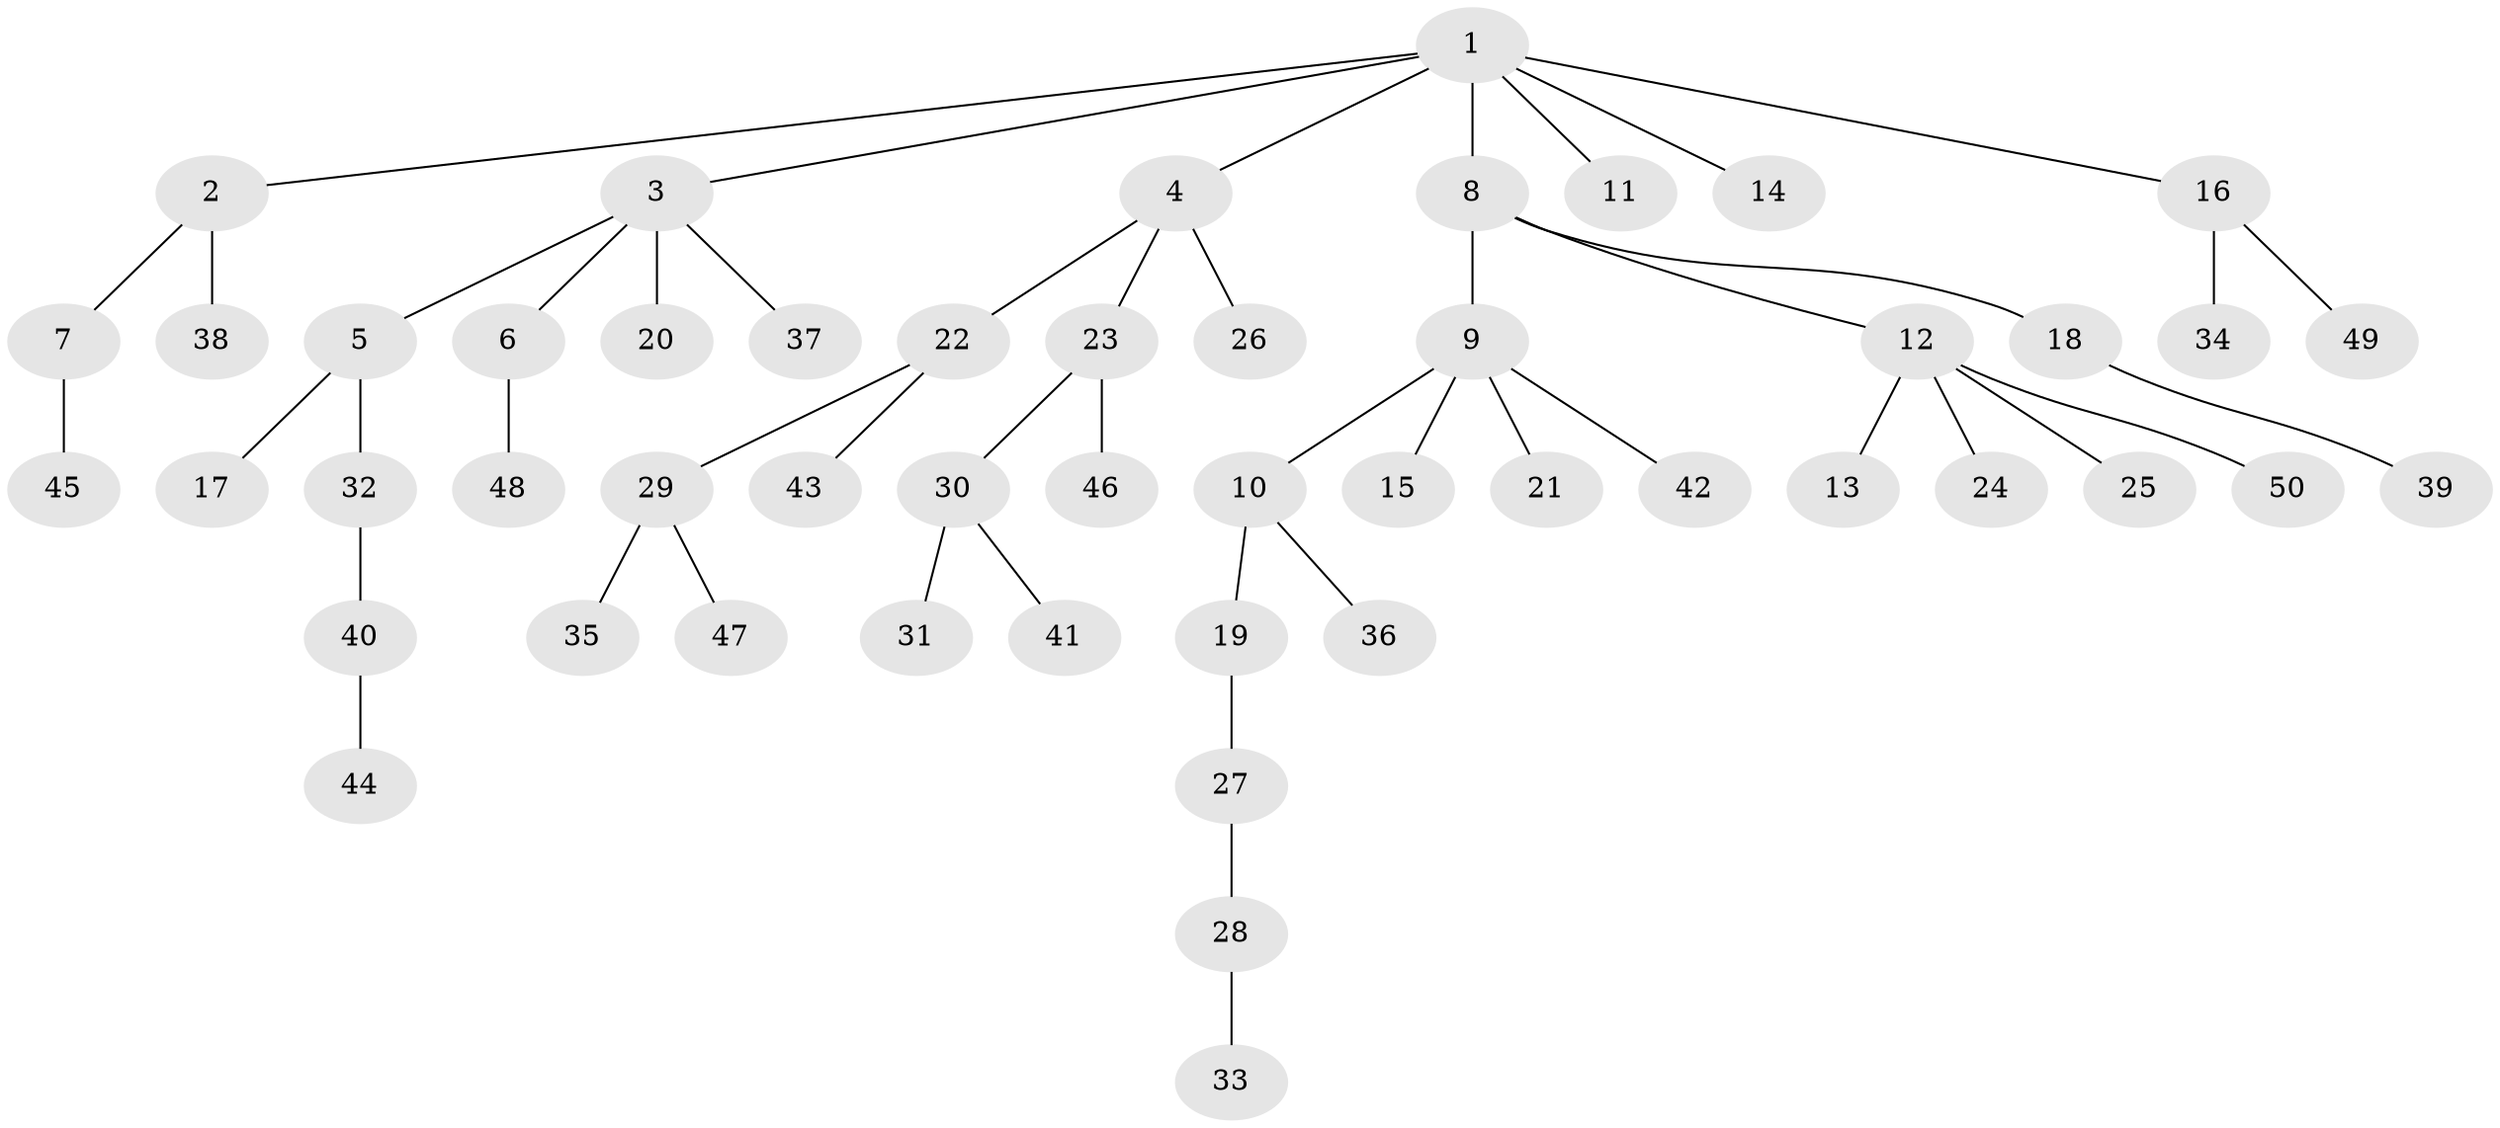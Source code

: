 // Generated by graph-tools (version 1.1) at 2025/26/03/09/25 03:26:30]
// undirected, 50 vertices, 49 edges
graph export_dot {
graph [start="1"]
  node [color=gray90,style=filled];
  1;
  2;
  3;
  4;
  5;
  6;
  7;
  8;
  9;
  10;
  11;
  12;
  13;
  14;
  15;
  16;
  17;
  18;
  19;
  20;
  21;
  22;
  23;
  24;
  25;
  26;
  27;
  28;
  29;
  30;
  31;
  32;
  33;
  34;
  35;
  36;
  37;
  38;
  39;
  40;
  41;
  42;
  43;
  44;
  45;
  46;
  47;
  48;
  49;
  50;
  1 -- 2;
  1 -- 3;
  1 -- 4;
  1 -- 8;
  1 -- 11;
  1 -- 14;
  1 -- 16;
  2 -- 7;
  2 -- 38;
  3 -- 5;
  3 -- 6;
  3 -- 20;
  3 -- 37;
  4 -- 22;
  4 -- 23;
  4 -- 26;
  5 -- 17;
  5 -- 32;
  6 -- 48;
  7 -- 45;
  8 -- 9;
  8 -- 12;
  8 -- 18;
  9 -- 10;
  9 -- 15;
  9 -- 21;
  9 -- 42;
  10 -- 19;
  10 -- 36;
  12 -- 13;
  12 -- 24;
  12 -- 25;
  12 -- 50;
  16 -- 34;
  16 -- 49;
  18 -- 39;
  19 -- 27;
  22 -- 29;
  22 -- 43;
  23 -- 30;
  23 -- 46;
  27 -- 28;
  28 -- 33;
  29 -- 35;
  29 -- 47;
  30 -- 31;
  30 -- 41;
  32 -- 40;
  40 -- 44;
}
